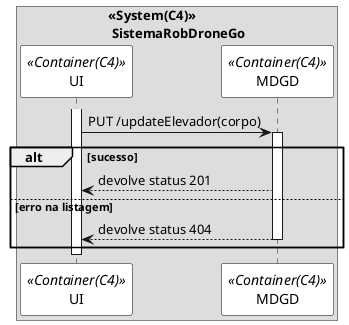 @startuml vp2

skinparam sequence {
ParticipantBorderColor black
ParticipantBackgroundColor white
}

box "<<System(C4)>>\n SistemaRobDroneGo"
participant UI as ui <<Container(C4)>>
participant MDGD as mdl <<Container(C4)>>
activate ui
ui -> mdl: PUT /updateElevador(corpo)
activate mdl
alt sucesso
mdl --> ui: devolve status 201
else erro na listagem
mdl --> ui: devolve status 404
deactivate mdl
end 
deactivate ui

end box

@enduml